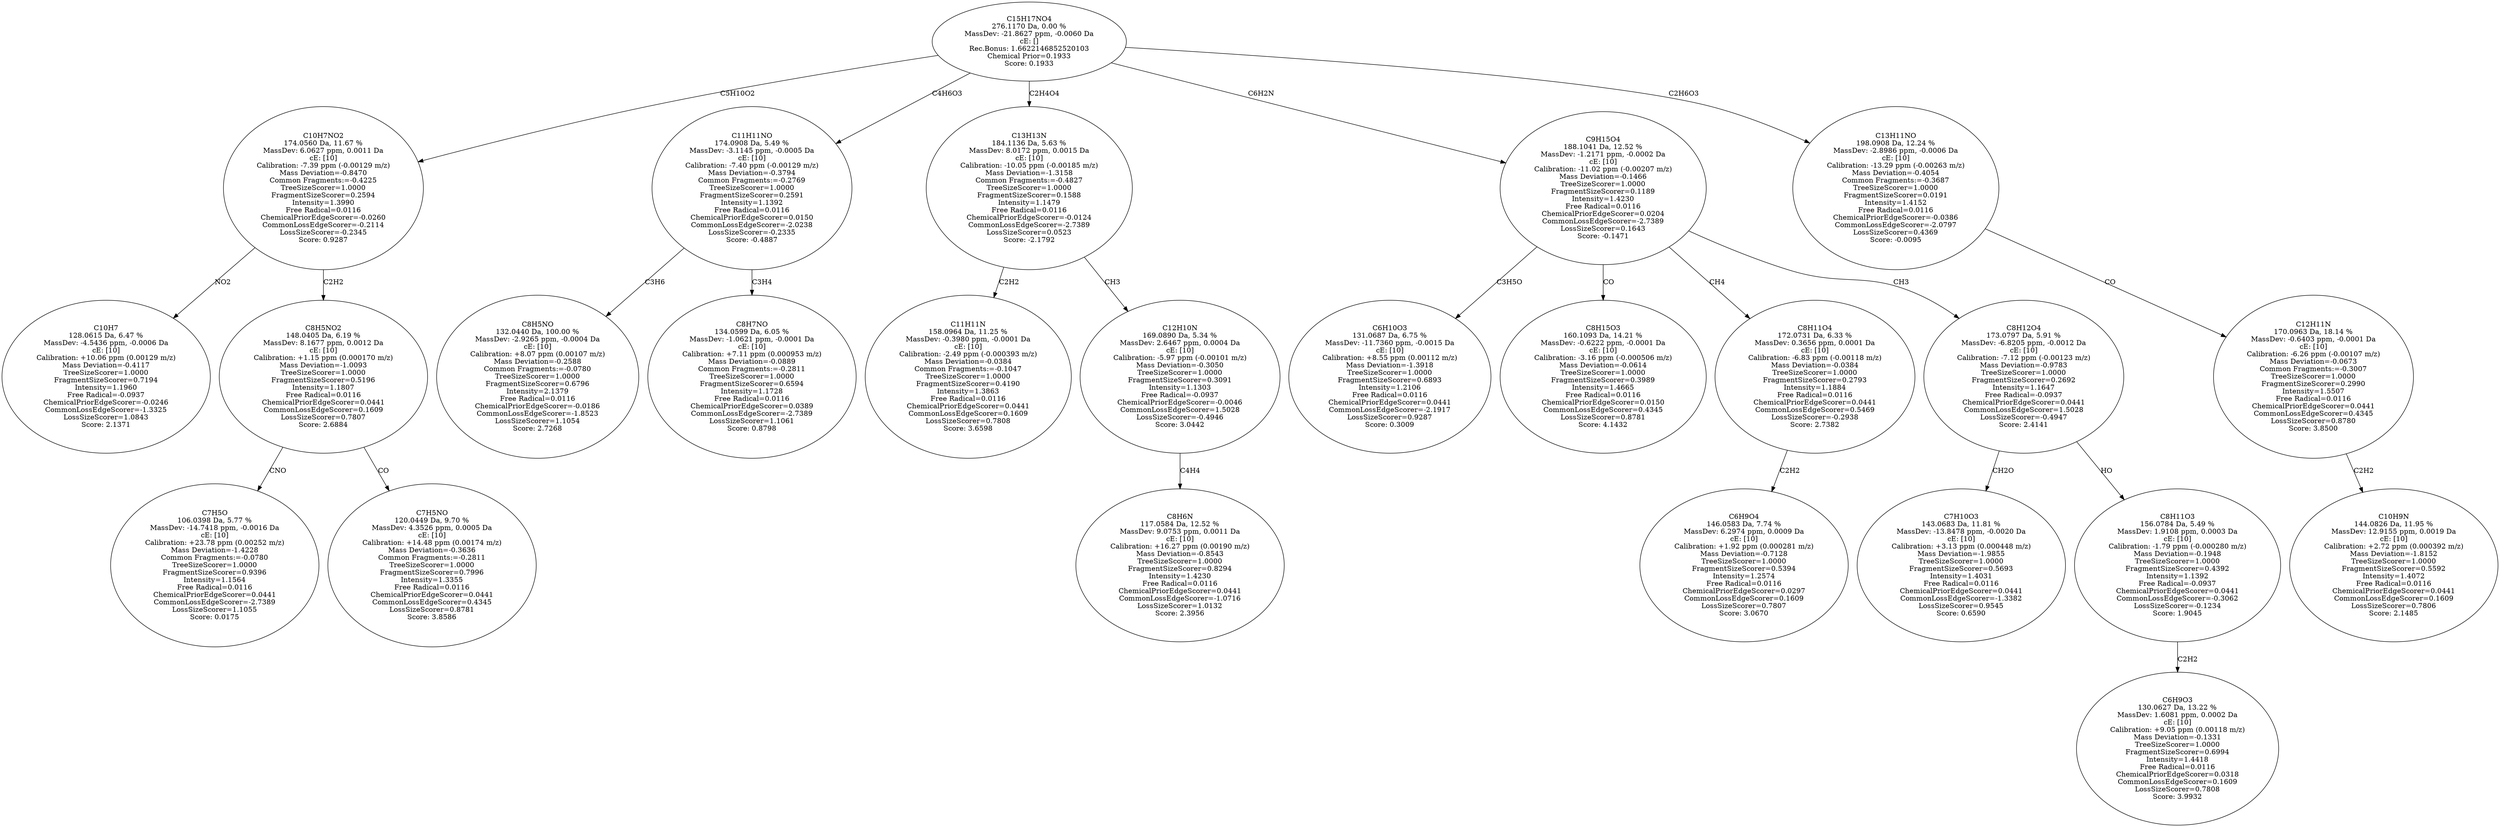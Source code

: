 strict digraph {
v1 [label="C10H7\n128.0615 Da, 6.47 %\nMassDev: -4.5436 ppm, -0.0006 Da\ncE: [10]\nCalibration: +10.06 ppm (0.00129 m/z)\nMass Deviation=-0.4117\nTreeSizeScorer=1.0000\nFragmentSizeScorer=0.7194\nIntensity=1.1960\nFree Radical=-0.0937\nChemicalPriorEdgeScorer=-0.0246\nCommonLossEdgeScorer=-1.3325\nLossSizeScorer=1.0843\nScore: 2.1371"];
v2 [label="C7H5O\n106.0398 Da, 5.77 %\nMassDev: -14.7418 ppm, -0.0016 Da\ncE: [10]\nCalibration: +23.78 ppm (0.00252 m/z)\nMass Deviation=-1.4228\nCommon Fragments:=-0.0780\nTreeSizeScorer=1.0000\nFragmentSizeScorer=0.9396\nIntensity=1.1564\nFree Radical=0.0116\nChemicalPriorEdgeScorer=0.0441\nCommonLossEdgeScorer=-2.7389\nLossSizeScorer=1.1055\nScore: 0.0175"];
v3 [label="C7H5NO\n120.0449 Da, 9.70 %\nMassDev: 4.3526 ppm, 0.0005 Da\ncE: [10]\nCalibration: +14.48 ppm (0.00174 m/z)\nMass Deviation=-0.3636\nCommon Fragments:=-0.2811\nTreeSizeScorer=1.0000\nFragmentSizeScorer=0.7996\nIntensity=1.3355\nFree Radical=0.0116\nChemicalPriorEdgeScorer=0.0441\nCommonLossEdgeScorer=0.4345\nLossSizeScorer=0.8781\nScore: 3.8586"];
v4 [label="C8H5NO2\n148.0405 Da, 6.19 %\nMassDev: 8.1677 ppm, 0.0012 Da\ncE: [10]\nCalibration: +1.15 ppm (0.000170 m/z)\nMass Deviation=-1.0093\nTreeSizeScorer=1.0000\nFragmentSizeScorer=0.5196\nIntensity=1.1807\nFree Radical=0.0116\nChemicalPriorEdgeScorer=0.0441\nCommonLossEdgeScorer=0.1609\nLossSizeScorer=0.7807\nScore: 2.6884"];
v5 [label="C10H7NO2\n174.0560 Da, 11.67 %\nMassDev: 6.0627 ppm, 0.0011 Da\ncE: [10]\nCalibration: -7.39 ppm (-0.00129 m/z)\nMass Deviation=-0.8470\nCommon Fragments:=-0.4225\nTreeSizeScorer=1.0000\nFragmentSizeScorer=0.2594\nIntensity=1.3990\nFree Radical=0.0116\nChemicalPriorEdgeScorer=-0.0260\nCommonLossEdgeScorer=-0.2114\nLossSizeScorer=-0.2345\nScore: 0.9287"];
v6 [label="C8H5NO\n132.0440 Da, 100.00 %\nMassDev: -2.9265 ppm, -0.0004 Da\ncE: [10]\nCalibration: +8.07 ppm (0.00107 m/z)\nMass Deviation=-0.2588\nCommon Fragments:=-0.0780\nTreeSizeScorer=1.0000\nFragmentSizeScorer=0.6796\nIntensity=2.1379\nFree Radical=0.0116\nChemicalPriorEdgeScorer=-0.0186\nCommonLossEdgeScorer=-1.8523\nLossSizeScorer=1.1054\nScore: 2.7268"];
v7 [label="C8H7NO\n134.0599 Da, 6.05 %\nMassDev: -1.0621 ppm, -0.0001 Da\ncE: [10]\nCalibration: +7.11 ppm (0.000953 m/z)\nMass Deviation=-0.0889\nCommon Fragments:=-0.2811\nTreeSizeScorer=1.0000\nFragmentSizeScorer=0.6594\nIntensity=1.1728\nFree Radical=0.0116\nChemicalPriorEdgeScorer=0.0389\nCommonLossEdgeScorer=-2.7389\nLossSizeScorer=1.1061\nScore: 0.8798"];
v8 [label="C11H11NO\n174.0908 Da, 5.49 %\nMassDev: -3.1145 ppm, -0.0005 Da\ncE: [10]\nCalibration: -7.40 ppm (-0.00129 m/z)\nMass Deviation=-0.3794\nCommon Fragments:=-0.2769\nTreeSizeScorer=1.0000\nFragmentSizeScorer=0.2591\nIntensity=1.1392\nFree Radical=0.0116\nChemicalPriorEdgeScorer=0.0150\nCommonLossEdgeScorer=-2.0238\nLossSizeScorer=-0.2335\nScore: -0.4887"];
v9 [label="C11H11N\n158.0964 Da, 11.25 %\nMassDev: -0.3980 ppm, -0.0001 Da\ncE: [10]\nCalibration: -2.49 ppm (-0.000393 m/z)\nMass Deviation=-0.0384\nCommon Fragments:=-0.1047\nTreeSizeScorer=1.0000\nFragmentSizeScorer=0.4190\nIntensity=1.3863\nFree Radical=0.0116\nChemicalPriorEdgeScorer=0.0441\nCommonLossEdgeScorer=0.1609\nLossSizeScorer=0.7808\nScore: 3.6598"];
v10 [label="C8H6N\n117.0584 Da, 12.52 %\nMassDev: 9.0753 ppm, 0.0011 Da\ncE: [10]\nCalibration: +16.27 ppm (0.00190 m/z)\nMass Deviation=-0.8543\nTreeSizeScorer=1.0000\nFragmentSizeScorer=0.8294\nIntensity=1.4230\nFree Radical=0.0116\nChemicalPriorEdgeScorer=0.0441\nCommonLossEdgeScorer=-1.0716\nLossSizeScorer=1.0132\nScore: 2.3956"];
v11 [label="C12H10N\n169.0890 Da, 5.34 %\nMassDev: 2.6467 ppm, 0.0004 Da\ncE: [10]\nCalibration: -5.97 ppm (-0.00101 m/z)\nMass Deviation=-0.3050\nTreeSizeScorer=1.0000\nFragmentSizeScorer=0.3091\nIntensity=1.1303\nFree Radical=-0.0937\nChemicalPriorEdgeScorer=-0.0046\nCommonLossEdgeScorer=1.5028\nLossSizeScorer=-0.4946\nScore: 3.0442"];
v12 [label="C13H13N\n184.1136 Da, 5.63 %\nMassDev: 8.0172 ppm, 0.0015 Da\ncE: [10]\nCalibration: -10.05 ppm (-0.00185 m/z)\nMass Deviation=-1.3158\nCommon Fragments:=-0.4827\nTreeSizeScorer=1.0000\nFragmentSizeScorer=0.1588\nIntensity=1.1479\nFree Radical=0.0116\nChemicalPriorEdgeScorer=-0.0124\nCommonLossEdgeScorer=-2.7389\nLossSizeScorer=0.0523\nScore: -2.1792"];
v13 [label="C6H10O3\n131.0687 Da, 6.75 %\nMassDev: -11.7360 ppm, -0.0015 Da\ncE: [10]\nCalibration: +8.55 ppm (0.00112 m/z)\nMass Deviation=-1.3918\nTreeSizeScorer=1.0000\nFragmentSizeScorer=0.6893\nIntensity=1.2106\nFree Radical=0.0116\nChemicalPriorEdgeScorer=0.0441\nCommonLossEdgeScorer=-2.1917\nLossSizeScorer=0.9287\nScore: 0.3009"];
v14 [label="C8H15O3\n160.1093 Da, 14.21 %\nMassDev: -0.6222 ppm, -0.0001 Da\ncE: [10]\nCalibration: -3.16 ppm (-0.000506 m/z)\nMass Deviation=-0.0614\nTreeSizeScorer=1.0000\nFragmentSizeScorer=0.3989\nIntensity=1.4665\nFree Radical=0.0116\nChemicalPriorEdgeScorer=0.0150\nCommonLossEdgeScorer=0.4345\nLossSizeScorer=0.8781\nScore: 4.1432"];
v15 [label="C6H9O4\n146.0583 Da, 7.74 %\nMassDev: 6.2974 ppm, 0.0009 Da\ncE: [10]\nCalibration: +1.92 ppm (0.000281 m/z)\nMass Deviation=-0.7128\nTreeSizeScorer=1.0000\nFragmentSizeScorer=0.5394\nIntensity=1.2574\nFree Radical=0.0116\nChemicalPriorEdgeScorer=0.0297\nCommonLossEdgeScorer=0.1609\nLossSizeScorer=0.7807\nScore: 3.0670"];
v16 [label="C8H11O4\n172.0731 Da, 6.33 %\nMassDev: 0.3656 ppm, 0.0001 Da\ncE: [10]\nCalibration: -6.83 ppm (-0.00118 m/z)\nMass Deviation=-0.0384\nTreeSizeScorer=1.0000\nFragmentSizeScorer=0.2793\nIntensity=1.1884\nFree Radical=0.0116\nChemicalPriorEdgeScorer=0.0441\nCommonLossEdgeScorer=0.5469\nLossSizeScorer=-0.2938\nScore: 2.7382"];
v17 [label="C7H10O3\n143.0683 Da, 11.81 %\nMassDev: -13.8478 ppm, -0.0020 Da\ncE: [10]\nCalibration: +3.13 ppm (0.000448 m/z)\nMass Deviation=-1.9855\nTreeSizeScorer=1.0000\nFragmentSizeScorer=0.5693\nIntensity=1.4031\nFree Radical=0.0116\nChemicalPriorEdgeScorer=0.0441\nCommonLossEdgeScorer=-1.3382\nLossSizeScorer=0.9545\nScore: 0.6590"];
v18 [label="C6H9O3\n130.0627 Da, 13.22 %\nMassDev: 1.6081 ppm, 0.0002 Da\ncE: [10]\nCalibration: +9.05 ppm (0.00118 m/z)\nMass Deviation=-0.1331\nTreeSizeScorer=1.0000\nFragmentSizeScorer=0.6994\nIntensity=1.4418\nFree Radical=0.0116\nChemicalPriorEdgeScorer=0.0318\nCommonLossEdgeScorer=0.1609\nLossSizeScorer=0.7808\nScore: 3.9932"];
v19 [label="C8H11O3\n156.0784 Da, 5.49 %\nMassDev: 1.9108 ppm, 0.0003 Da\ncE: [10]\nCalibration: -1.79 ppm (-0.000280 m/z)\nMass Deviation=-0.1948\nTreeSizeScorer=1.0000\nFragmentSizeScorer=0.4392\nIntensity=1.1392\nFree Radical=-0.0937\nChemicalPriorEdgeScorer=0.0441\nCommonLossEdgeScorer=-0.3062\nLossSizeScorer=-0.1234\nScore: 1.9045"];
v20 [label="C8H12O4\n173.0797 Da, 5.91 %\nMassDev: -6.8205 ppm, -0.0012 Da\ncE: [10]\nCalibration: -7.12 ppm (-0.00123 m/z)\nMass Deviation=-0.9783\nTreeSizeScorer=1.0000\nFragmentSizeScorer=0.2692\nIntensity=1.1647\nFree Radical=-0.0937\nChemicalPriorEdgeScorer=0.0441\nCommonLossEdgeScorer=1.5028\nLossSizeScorer=-0.4947\nScore: 2.4141"];
v21 [label="C9H15O4\n188.1041 Da, 12.52 %\nMassDev: -1.2171 ppm, -0.0002 Da\ncE: [10]\nCalibration: -11.02 ppm (-0.00207 m/z)\nMass Deviation=-0.1466\nTreeSizeScorer=1.0000\nFragmentSizeScorer=0.1189\nIntensity=1.4230\nFree Radical=0.0116\nChemicalPriorEdgeScorer=0.0204\nCommonLossEdgeScorer=-2.7389\nLossSizeScorer=0.1643\nScore: -0.1471"];
v22 [label="C10H9N\n144.0826 Da, 11.95 %\nMassDev: 12.9155 ppm, 0.0019 Da\ncE: [10]\nCalibration: +2.72 ppm (0.000392 m/z)\nMass Deviation=-1.8152\nTreeSizeScorer=1.0000\nFragmentSizeScorer=0.5592\nIntensity=1.4072\nFree Radical=0.0116\nChemicalPriorEdgeScorer=0.0441\nCommonLossEdgeScorer=0.1609\nLossSizeScorer=0.7806\nScore: 2.1485"];
v23 [label="C12H11N\n170.0963 Da, 18.14 %\nMassDev: -0.6403 ppm, -0.0001 Da\ncE: [10]\nCalibration: -6.26 ppm (-0.00107 m/z)\nMass Deviation=-0.0673\nCommon Fragments:=-0.3007\nTreeSizeScorer=1.0000\nFragmentSizeScorer=0.2990\nIntensity=1.5507\nFree Radical=0.0116\nChemicalPriorEdgeScorer=0.0441\nCommonLossEdgeScorer=0.4345\nLossSizeScorer=0.8780\nScore: 3.8500"];
v24 [label="C13H11NO\n198.0908 Da, 12.24 %\nMassDev: -2.8986 ppm, -0.0006 Da\ncE: [10]\nCalibration: -13.29 ppm (-0.00263 m/z)\nMass Deviation=-0.4054\nCommon Fragments:=-0.3687\nTreeSizeScorer=1.0000\nFragmentSizeScorer=0.0191\nIntensity=1.4152\nFree Radical=0.0116\nChemicalPriorEdgeScorer=-0.0386\nCommonLossEdgeScorer=-2.0797\nLossSizeScorer=0.4369\nScore: -0.0095"];
v25 [label="C15H17NO4\n276.1170 Da, 0.00 %\nMassDev: -21.8627 ppm, -0.0060 Da\ncE: []\nRec.Bonus: 1.6622146852520103\nChemical Prior=0.1933\nScore: 0.1933"];
v5 -> v1 [label="NO2"];
v4 -> v2 [label="CNO"];
v4 -> v3 [label="CO"];
v5 -> v4 [label="C2H2"];
v25 -> v5 [label="C5H10O2"];
v8 -> v6 [label="C3H6"];
v8 -> v7 [label="C3H4"];
v25 -> v8 [label="C4H6O3"];
v12 -> v9 [label="C2H2"];
v11 -> v10 [label="C4H4"];
v12 -> v11 [label="CH3"];
v25 -> v12 [label="C2H4O4"];
v21 -> v13 [label="C3H5O"];
v21 -> v14 [label="CO"];
v16 -> v15 [label="C2H2"];
v21 -> v16 [label="CH4"];
v20 -> v17 [label="CH2O"];
v19 -> v18 [label="C2H2"];
v20 -> v19 [label="HO"];
v21 -> v20 [label="CH3"];
v25 -> v21 [label="C6H2N"];
v23 -> v22 [label="C2H2"];
v24 -> v23 [label="CO"];
v25 -> v24 [label="C2H6O3"];
}
